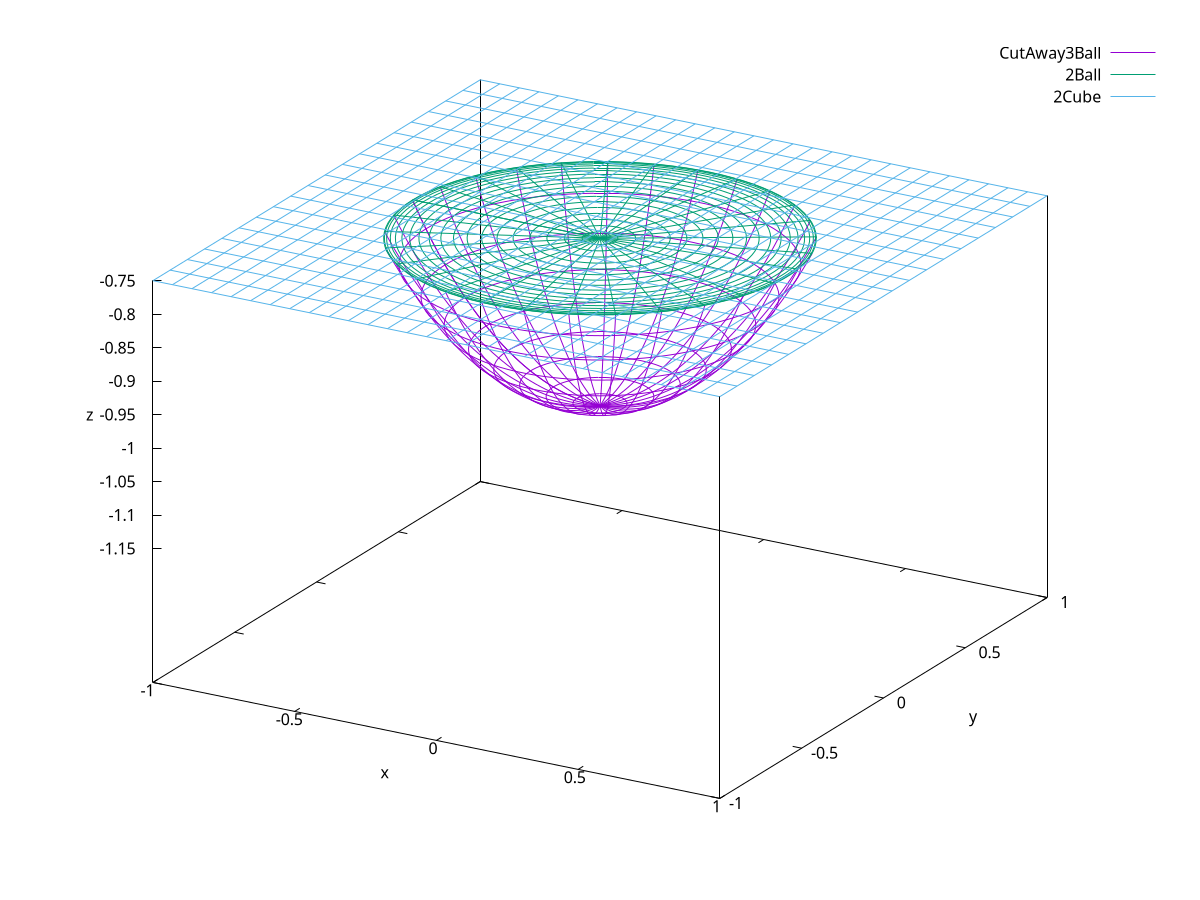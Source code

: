 set parametric
set view 60
set isosamples 30,20
set xrange[-1 : 1]
set yrange[-1 : 1]
set zrange[-1.15 : -.75]
set xlabel "x"
set ylabel "y"
set zlabel "z"
set terminal png enhanced
set output "plot_3d_threeQuarters.png"
splot [-pi:pi][-pi/2:0] cos(u)*cos(v), sin(u)*cos(v), sin(v) t "CutAway3Ball", cos(u)*cos(v)*0.661, sin(u)*cos(v)*0.661, -.75 t "2Ball", u/pi,v/(pi/4)+1,-.75 t "2Cube"
